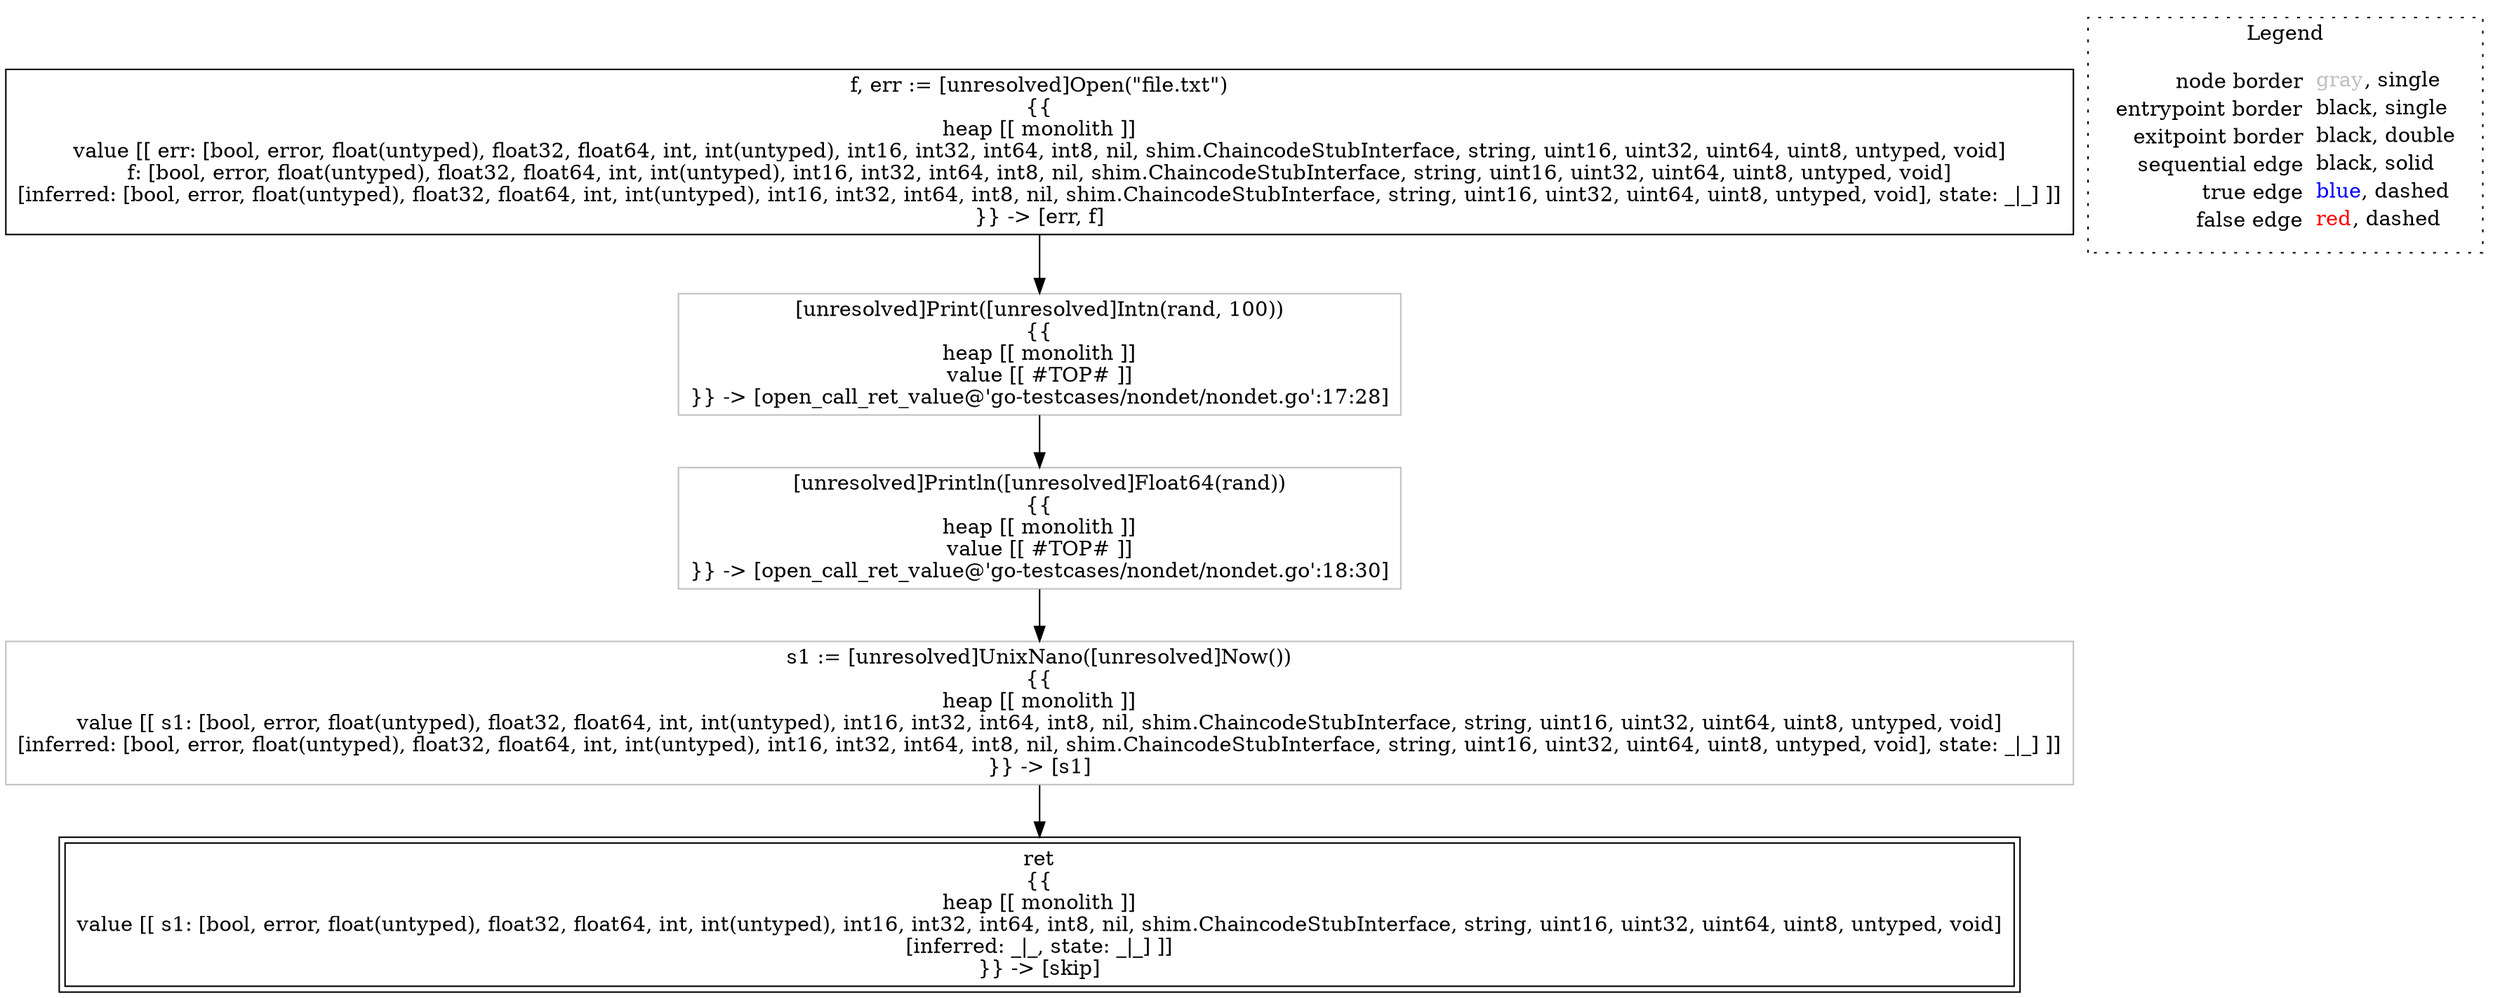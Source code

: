 digraph {
	"node0" [shape="rect",color="black",label=<f, err := [unresolved]Open(&quot;file.txt&quot;)<BR/>{{<BR/>heap [[ monolith ]]<BR/>value [[ err: [bool, error, float(untyped), float32, float64, int, int(untyped), int16, int32, int64, int8, nil, shim.ChaincodeStubInterface, string, uint16, uint32, uint64, uint8, untyped, void]<BR/>f: [bool, error, float(untyped), float32, float64, int, int(untyped), int16, int32, int64, int8, nil, shim.ChaincodeStubInterface, string, uint16, uint32, uint64, uint8, untyped, void]<BR/>[inferred: [bool, error, float(untyped), float32, float64, int, int(untyped), int16, int32, int64, int8, nil, shim.ChaincodeStubInterface, string, uint16, uint32, uint64, uint8, untyped, void], state: _|_] ]]<BR/>}} -&gt; [err, f]>];
	"node1" [shape="rect",color="black",peripheries="2",label=<ret<BR/>{{<BR/>heap [[ monolith ]]<BR/>value [[ s1: [bool, error, float(untyped), float32, float64, int, int(untyped), int16, int32, int64, int8, nil, shim.ChaincodeStubInterface, string, uint16, uint32, uint64, uint8, untyped, void]<BR/>[inferred: _|_, state: _|_] ]]<BR/>}} -&gt; [skip]>];
	"node2" [shape="rect",color="gray",label=<[unresolved]Print([unresolved]Intn(rand, 100))<BR/>{{<BR/>heap [[ monolith ]]<BR/>value [[ #TOP# ]]<BR/>}} -&gt; [open_call_ret_value@'go-testcases/nondet/nondet.go':17:28]>];
	"node3" [shape="rect",color="gray",label=<[unresolved]Println([unresolved]Float64(rand))<BR/>{{<BR/>heap [[ monolith ]]<BR/>value [[ #TOP# ]]<BR/>}} -&gt; [open_call_ret_value@'go-testcases/nondet/nondet.go':18:30]>];
	"node4" [shape="rect",color="gray",label=<s1 := [unresolved]UnixNano([unresolved]Now())<BR/>{{<BR/>heap [[ monolith ]]<BR/>value [[ s1: [bool, error, float(untyped), float32, float64, int, int(untyped), int16, int32, int64, int8, nil, shim.ChaincodeStubInterface, string, uint16, uint32, uint64, uint8, untyped, void]<BR/>[inferred: [bool, error, float(untyped), float32, float64, int, int(untyped), int16, int32, int64, int8, nil, shim.ChaincodeStubInterface, string, uint16, uint32, uint64, uint8, untyped, void], state: _|_] ]]<BR/>}} -&gt; [s1]>];
	"node0" -> "node2" [color="black"];
	"node2" -> "node3" [color="black"];
	"node3" -> "node4" [color="black"];
	"node4" -> "node1" [color="black"];
subgraph cluster_legend {
	label="Legend";
	style=dotted;
	node [shape=plaintext];
	"legend" [label=<<table border="0" cellpadding="2" cellspacing="0" cellborder="0"><tr><td align="right">node border&nbsp;</td><td align="left"><font color="gray">gray</font>, single</td></tr><tr><td align="right">entrypoint border&nbsp;</td><td align="left"><font color="black">black</font>, single</td></tr><tr><td align="right">exitpoint border&nbsp;</td><td align="left"><font color="black">black</font>, double</td></tr><tr><td align="right">sequential edge&nbsp;</td><td align="left"><font color="black">black</font>, solid</td></tr><tr><td align="right">true edge&nbsp;</td><td align="left"><font color="blue">blue</font>, dashed</td></tr><tr><td align="right">false edge&nbsp;</td><td align="left"><font color="red">red</font>, dashed</td></tr></table>>];
}

}
